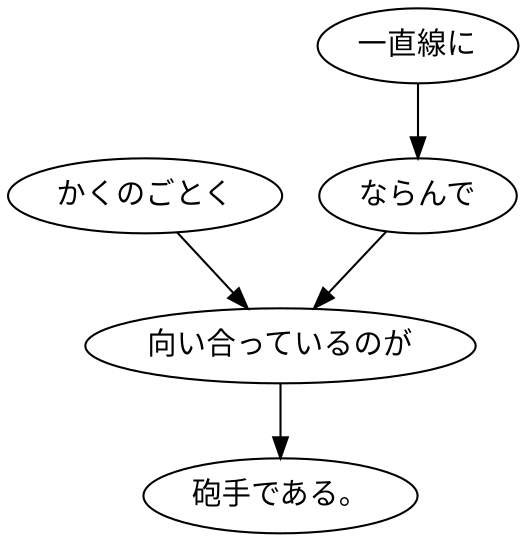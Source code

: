 digraph graph5037 {
	node0 [label="かくのごとく"];
	node1 [label="一直線に"];
	node2 [label="ならんで"];
	node3 [label="向い合っているのが"];
	node4 [label="砲手である。"];
	node0 -> node3;
	node1 -> node2;
	node2 -> node3;
	node3 -> node4;
}
